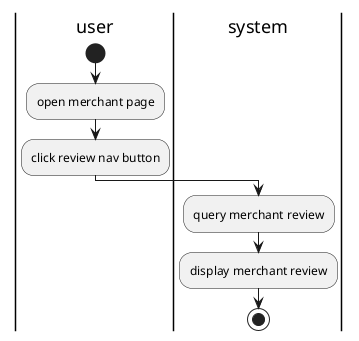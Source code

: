 @startuml  merchant review

|user|
start
:open merchant page;
:click review nav button;
|system|
:query merchant review;
:display merchant review;
stop

@enduml
